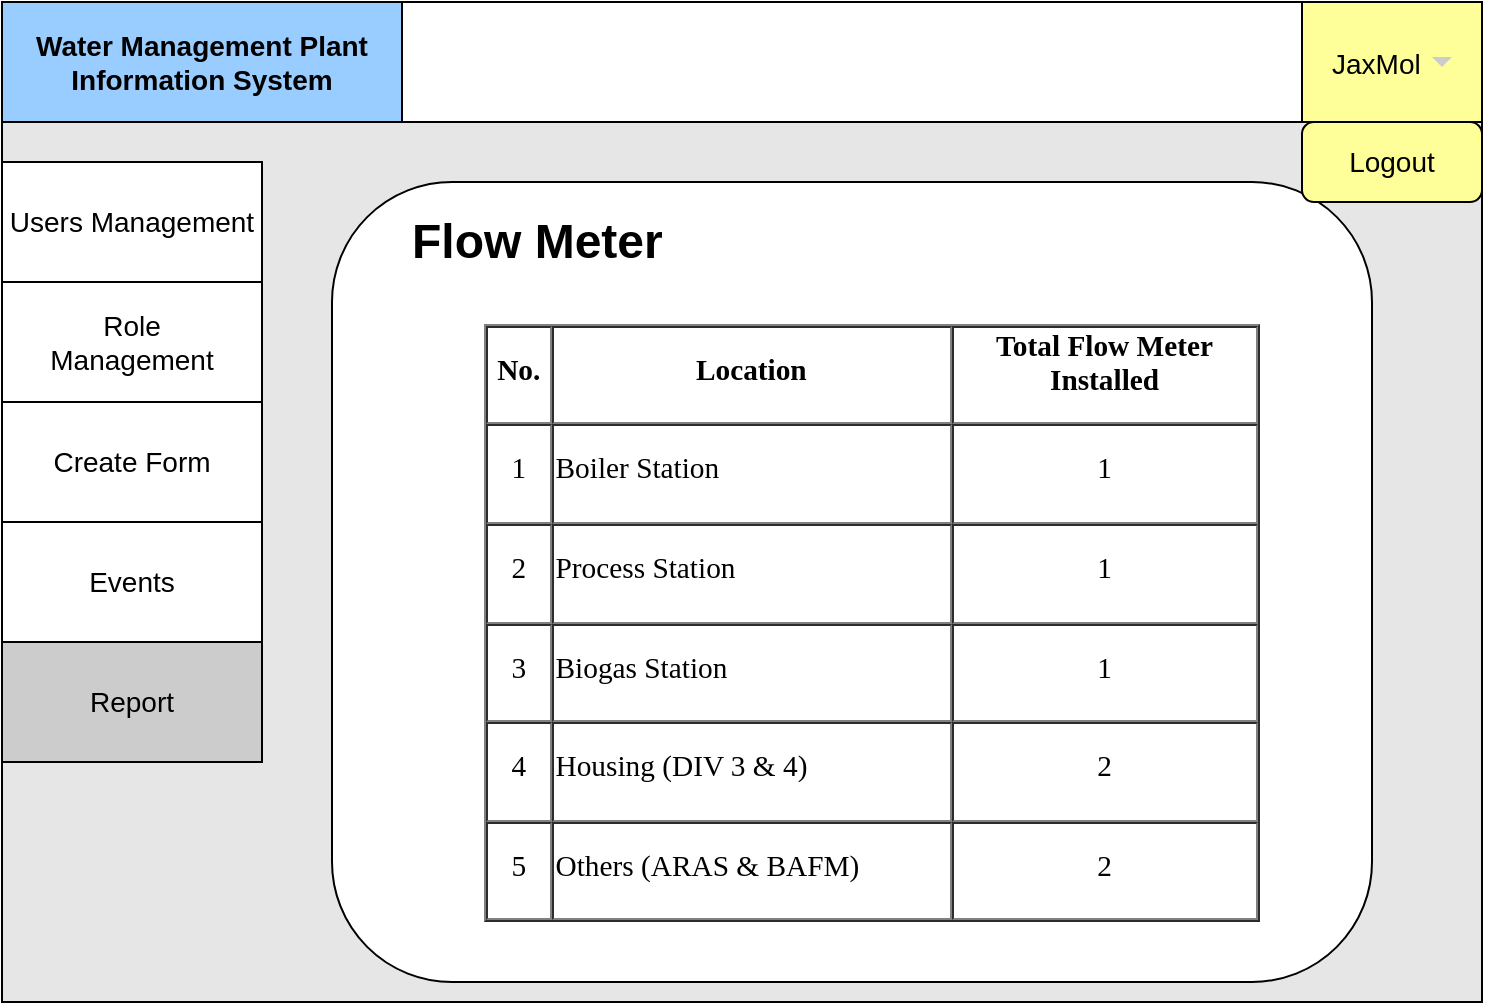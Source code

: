 <mxfile version="20.6.2" type="device"><diagram id="ulqjvTleFsiMAyQV27_c" name="Page-1"><mxGraphModel dx="1264" dy="604" grid="1" gridSize="10" guides="1" tooltips="1" connect="1" arrows="1" fold="1" page="1" pageScale="1" pageWidth="850" pageHeight="1100" math="0" shadow="0"><root><mxCell id="0"/><mxCell id="1" parent="0"/><mxCell id="4P8ARFykv45Ho2AlaCNq-1" value="" style="rounded=0;whiteSpace=wrap;html=1;fillColor=#E6E6E6;" parent="1" vertex="1"><mxGeometry x="70" y="70" width="740" height="500" as="geometry"/></mxCell><mxCell id="4P8ARFykv45Ho2AlaCNq-2" value="&lt;font style=&quot;font-size: 14px;&quot;&gt;&lt;b&gt;Water Management Plant Information System&lt;/b&gt;&lt;/font&gt;" style="rounded=0;whiteSpace=wrap;html=1;fillColor=#99CCFF;" parent="1" vertex="1"><mxGeometry x="70" y="70" width="200" height="60" as="geometry"/></mxCell><mxCell id="4P8ARFykv45Ho2AlaCNq-3" value="Users Management" style="rounded=0;whiteSpace=wrap;html=1;fontSize=14;fillColor=#FFFFFF;" parent="1" vertex="1"><mxGeometry x="70" y="150" width="130" height="60" as="geometry"/></mxCell><mxCell id="4P8ARFykv45Ho2AlaCNq-4" value="Role &lt;br&gt;Management" style="rounded=0;whiteSpace=wrap;html=1;fontSize=14;fillColor=#FFFFFF;" parent="1" vertex="1"><mxGeometry x="70" y="210" width="130" height="60" as="geometry"/></mxCell><mxCell id="4P8ARFykv45Ho2AlaCNq-6" value="Create Form" style="rounded=0;whiteSpace=wrap;html=1;fontSize=14;fillColor=#FFFFFF;" parent="1" vertex="1"><mxGeometry x="70" y="270" width="130" height="60" as="geometry"/></mxCell><mxCell id="4P8ARFykv45Ho2AlaCNq-7" value="Events" style="rounded=0;whiteSpace=wrap;html=1;fontSize=14;fillColor=#FFFFFF;" parent="1" vertex="1"><mxGeometry x="70" y="330" width="130" height="60" as="geometry"/></mxCell><mxCell id="4P8ARFykv45Ho2AlaCNq-8" value="Report" style="rounded=0;whiteSpace=wrap;html=1;fontSize=14;fillColor=#CCCCCC;" parent="1" vertex="1"><mxGeometry x="70" y="390" width="130" height="60" as="geometry"/></mxCell><mxCell id="4P8ARFykv45Ho2AlaCNq-10" value="" style="rounded=0;whiteSpace=wrap;html=1;fontSize=14;" parent="1" vertex="1"><mxGeometry x="270" y="70" width="450" height="60" as="geometry"/></mxCell><mxCell id="4P8ARFykv45Ho2AlaCNq-11" value="" style="dashed=0;align=center;fontSize=12;shape=rect;fillColor=#FFFF99;strokeColor=#000000;" parent="1" vertex="1"><mxGeometry x="720" y="70" width="90" height="60" as="geometry"/></mxCell><mxCell id="4P8ARFykv45Ho2AlaCNq-12" value="JaxMol" style="text;fontColor=#000000;verticalAlign=middle;spacingLeft=13;fontSize=14;" parent="4P8ARFykv45Ho2AlaCNq-11" vertex="1"><mxGeometry width="90" height="60" as="geometry"/></mxCell><mxCell id="4P8ARFykv45Ho2AlaCNq-13" value="" style="dashed=0;html=1;shape=mxgraph.gmdl.triangle;fillColor=#cccccc;strokeColor=none;fontSize=14;" parent="4P8ARFykv45Ho2AlaCNq-11" vertex="1"><mxGeometry x="1" y="0.5" width="10" height="5" relative="1" as="geometry"><mxPoint x="-25" y="-2.5" as="offset"/></mxGeometry></mxCell><mxCell id="4P8ARFykv45Ho2AlaCNq-14" value="" style="rounded=1;whiteSpace=wrap;html=1;strokeColor=#000000;fontSize=14;" parent="1" vertex="1"><mxGeometry x="235" y="160" width="520" height="400" as="geometry"/></mxCell><mxCell id="xgTeR-0dBHhyr6fDS19O-49" value="&lt;h1&gt;Flow Meter&lt;/h1&gt;" style="text;html=1;strokeColor=none;fillColor=none;spacing=5;spacingTop=-20;whiteSpace=wrap;overflow=hidden;rounded=0;" vertex="1" parent="1"><mxGeometry x="270" y="170" width="285" height="50" as="geometry"/></mxCell><mxCell id="xgTeR-0dBHhyr6fDS19O-50" value="&lt;table cellspacing=&quot;0&quot; border=&quot;1&quot; class=&quot;MsoTableGrid&quot;&gt;&lt;tbody&gt;&lt;tr&gt;&lt;td valign=&quot;top&quot; width=&quot;39&quot;&gt;&lt;p style=&quot;margin-bottom: 12pt; margin-left: 0pt;&quot; align=&quot;center&quot; class=&quot;15&quot;&gt;&lt;b&gt;&lt;span style=&quot;font-family: Calibri; font-size: 11pt;&quot;&gt;No.&lt;/span&gt;&lt;span style=&quot;font-family: Calibri; font-size: 11pt;&quot;&gt;&lt;/span&gt;&lt;/b&gt;&lt;/p&gt;&lt;/td&gt;&lt;td valign=&quot;top&quot; width=&quot;395&quot;&gt;&lt;p style=&quot;margin-bottom: 12pt; margin-left: 0pt;&quot; align=&quot;center&quot; class=&quot;15&quot;&gt;&lt;b&gt;&lt;span style=&quot;font-family: Calibri; font-size: 11pt;&quot;&gt;Location&lt;/span&gt;&lt;span style=&quot;font-family: Calibri; font-size: 11pt;&quot;&gt;&lt;/span&gt;&lt;/b&gt;&lt;/p&gt;&lt;/td&gt;&lt;td valign=&quot;top&quot; width=&quot;284&quot;&gt;&lt;font face=&quot;Calibri&quot;&gt;&lt;span style=&quot;font-size: 14.667px;&quot;&gt;&lt;b&gt;Total Flow Meter Installed&lt;/b&gt;&lt;/span&gt;&lt;/font&gt;&lt;/td&gt;&lt;/tr&gt;&lt;tr&gt;&lt;td valign=&quot;top&quot; width=&quot;39&quot;&gt;&lt;p style=&quot;margin-bottom: 12pt; margin-left: 0pt;&quot; align=&quot;center&quot; class=&quot;15&quot;&gt;&lt;span style=&quot;font-family: Calibri; font-size: 11pt;&quot;&gt;1&lt;/span&gt;&lt;span style=&quot;font-family: Calibri; font-size: 11pt;&quot;&gt;&lt;/span&gt;&lt;/p&gt;&lt;/td&gt;&lt;td valign=&quot;top&quot; width=&quot;395&quot;&gt;&lt;p align=&quot;justify&quot; class=&quot;15&quot;&gt;&lt;span style=&quot;font-family: Calibri; font-size: 11pt;&quot;&gt;Boiler Station&lt;/span&gt;&lt;span style=&quot;font-family: Calibri; font-size: 11pt;&quot;&gt;&lt;/span&gt;&lt;/p&gt;&lt;/td&gt;&lt;td valign=&quot;top&quot; width=&quot;284&quot;&gt;&lt;p style=&quot;margin-bottom: 12pt; margin-left: 0pt;&quot; align=&quot;center&quot; class=&quot;15&quot;&gt;&lt;span style=&quot;font-family: Calibri; font-size: 11pt;&quot;&gt;1&lt;/span&gt;&lt;span style=&quot;font-family: Calibri; font-size: 11pt;&quot;&gt;&lt;/span&gt;&lt;/p&gt;&lt;/td&gt;&lt;/tr&gt;&lt;tr&gt;&lt;td valign=&quot;top&quot; width=&quot;39&quot;&gt;&lt;p style=&quot;margin-bottom: 12pt; margin-left: 0pt;&quot; align=&quot;center&quot; class=&quot;15&quot;&gt;&lt;span style=&quot;font-family: Calibri; font-size: 11pt;&quot;&gt;2&lt;/span&gt;&lt;span style=&quot;font-family: Calibri; font-size: 11pt;&quot;&gt;&lt;/span&gt;&lt;/p&gt;&lt;/td&gt;&lt;td valign=&quot;top&quot; width=&quot;395&quot;&gt;&lt;p align=&quot;justify&quot; class=&quot;15&quot;&gt;&lt;span style=&quot;font-family: Calibri; font-size: 11pt;&quot;&gt;Process Station&lt;/span&gt;&lt;span style=&quot;font-family: Calibri; font-size: 11pt;&quot;&gt;&lt;/span&gt;&lt;/p&gt;&lt;/td&gt;&lt;td valign=&quot;top&quot; width=&quot;284&quot;&gt;&lt;p style=&quot;margin-bottom: 12pt; margin-left: 0pt;&quot; align=&quot;center&quot; class=&quot;15&quot;&gt;&lt;span style=&quot;font-family: Calibri; font-size: 11pt;&quot;&gt;1&lt;/span&gt;&lt;span style=&quot;font-family: Calibri; font-size: 11pt;&quot;&gt;&lt;/span&gt;&lt;/p&gt;&lt;/td&gt;&lt;/tr&gt;&lt;tr&gt;&lt;td valign=&quot;top&quot; width=&quot;39&quot;&gt;&lt;p style=&quot;margin-bottom: 12pt; margin-left: 0pt;&quot; align=&quot;center&quot; class=&quot;15&quot;&gt;&lt;span style=&quot;font-family: Calibri; font-size: 11pt;&quot;&gt;3&lt;/span&gt;&lt;span style=&quot;font-family: Calibri; font-size: 11pt;&quot;&gt;&lt;/span&gt;&lt;/p&gt;&lt;/td&gt;&lt;td valign=&quot;top&quot; width=&quot;395&quot;&gt;&lt;p align=&quot;justify&quot; class=&quot;15&quot;&gt;&lt;span style=&quot;font-family: Calibri; font-size: 11pt;&quot;&gt;Biogas Station&lt;/span&gt;&lt;span style=&quot;font-family: Calibri; font-size: 11pt;&quot;&gt;&lt;/span&gt;&lt;/p&gt;&lt;/td&gt;&lt;td valign=&quot;top&quot; width=&quot;284&quot;&gt;&lt;p style=&quot;margin-bottom: 12pt; margin-left: 0pt;&quot; align=&quot;center&quot; class=&quot;15&quot;&gt;&lt;span style=&quot;font-family: Calibri; font-size: 11pt;&quot;&gt;1&lt;/span&gt;&lt;span style=&quot;font-family: Calibri; font-size: 11pt;&quot;&gt;&lt;/span&gt;&lt;/p&gt;&lt;/td&gt;&lt;/tr&gt;&lt;tr&gt;&lt;td valign=&quot;top&quot; width=&quot;39&quot;&gt;&lt;p style=&quot;margin-bottom: 12pt; margin-left: 0pt;&quot; align=&quot;center&quot; class=&quot;15&quot;&gt;&lt;span style=&quot;font-family: Calibri; font-size: 11pt;&quot;&gt;4&lt;/span&gt;&lt;span style=&quot;font-family: Calibri; font-size: 11pt;&quot;&gt;&lt;/span&gt;&lt;/p&gt;&lt;/td&gt;&lt;td valign=&quot;top&quot; width=&quot;395&quot;&gt;&lt;p align=&quot;justify&quot; class=&quot;15&quot;&gt;&lt;span style=&quot;font-family: Calibri; font-size: 11pt;&quot;&gt;Housing (DIV 3 &amp;amp; 4)&lt;/span&gt;&lt;span style=&quot;font-family: Calibri; font-size: 11pt;&quot;&gt;&lt;/span&gt;&lt;/p&gt;&lt;/td&gt;&lt;td valign=&quot;top&quot; width=&quot;284&quot;&gt;&lt;p style=&quot;margin-bottom: 12pt; margin-left: 0pt;&quot; align=&quot;center&quot; class=&quot;15&quot;&gt;&lt;span style=&quot;font-family: Calibri; font-size: 11pt;&quot;&gt;2&lt;/span&gt;&lt;span style=&quot;font-family: Calibri; font-size: 11pt;&quot;&gt;&lt;/span&gt;&lt;/p&gt;&lt;/td&gt;&lt;/tr&gt;&lt;tr&gt;&lt;td valign=&quot;top&quot; width=&quot;39&quot;&gt;&lt;p style=&quot;margin-bottom: 12pt; margin-left: 0pt;&quot; align=&quot;center&quot; class=&quot;15&quot;&gt;&lt;span style=&quot;font-family: Calibri; font-size: 11pt;&quot;&gt;5&lt;/span&gt;&lt;span style=&quot;font-family: Calibri; font-size: 11pt;&quot;&gt;&lt;/span&gt;&lt;/p&gt;&lt;/td&gt;&lt;td valign=&quot;top&quot; width=&quot;395&quot;&gt;&lt;p align=&quot;justify&quot; class=&quot;15&quot;&gt;&lt;span style=&quot;font-family: Calibri; font-size: 11pt;&quot;&gt;Others (ARAS &amp;amp; BAFM)&lt;/span&gt;&lt;span style=&quot;font-family: Calibri; font-size: 11pt;&quot;&gt;&lt;/span&gt;&lt;/p&gt;&lt;/td&gt;&lt;td valign=&quot;top&quot; width=&quot;284&quot;&gt;&lt;p style=&quot;margin-bottom: 12pt; margin-left: 0pt;&quot; align=&quot;center&quot; class=&quot;15&quot;&gt;&lt;span style=&quot;font-family: Calibri; font-size: 11pt;&quot;&gt;2&lt;/span&gt;&lt;span style=&quot;font-family: Calibri; font-size: 11pt;&quot;&gt;&lt;/span&gt;&lt;/p&gt;&lt;/td&gt;&lt;/tr&gt;&lt;/tbody&gt;&lt;/table&gt;" style="text;html=1;strokeColor=none;fillColor=none;align=center;verticalAlign=middle;whiteSpace=wrap;rounded=0;" vertex="1" parent="1"><mxGeometry x="310" y="300" width="390" height="160" as="geometry"/></mxCell><mxCell id="xgTeR-0dBHhyr6fDS19O-51" value="Logout" style="rounded=1;whiteSpace=wrap;html=1;strokeColor=#000000;fontSize=14;fillColor=#FFFF99;" vertex="1" parent="1"><mxGeometry x="720" y="130" width="90" height="40" as="geometry"/></mxCell></root></mxGraphModel></diagram></mxfile>